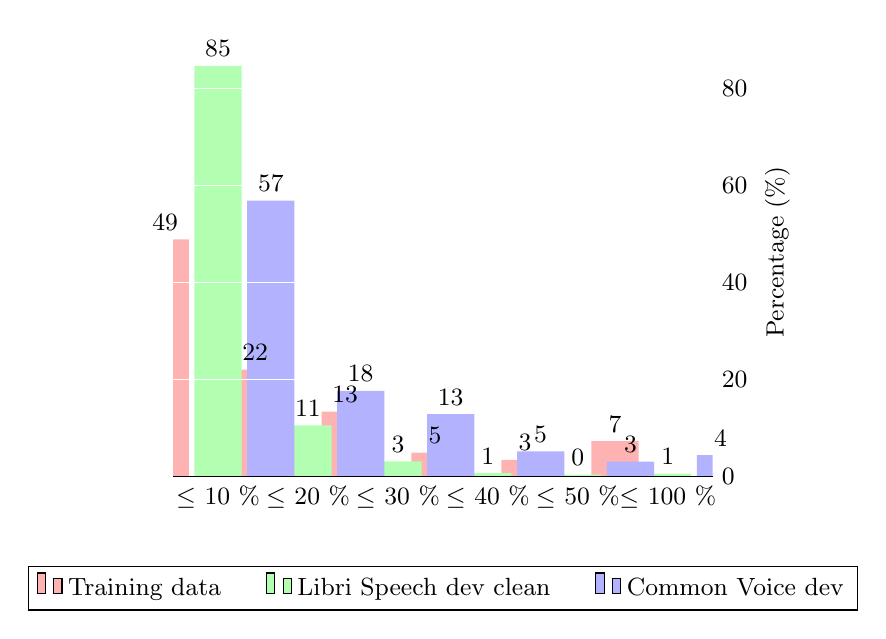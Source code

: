 \begin{tikzpicture}
    \small
  \centering
  \begin{axis}[
        ybar, axis on top,
        bar width=0.6cm,
        ymajorgrids, tick align=inside,
        major grid style={draw=white},
        enlarge y limits={value=.1,upper},
        ymin=0, ymax=84,
        axis x line*=bottom,
        axis y line*=right,
        y axis line style={opacity=0},
        tickwidth=0pt,
        enlarge x limits=true,
        legend style={
            at={(0.5,-0.2)},
            anchor=north,
            legend columns=-1,
            /tikz/every even column/.append style={column sep=0.5cm}
        },
        ylabel={Percentage (\%)},
        ylabel near ticks,
        symbolic x coords={
           $\leq$ 10 \%,
           $\leq$ 20 \%,
           $\leq$ 30 \%,
           $\leq$ 40 \%,
           $\leq$ 50 \%,$\leq$ 100 \%},
       xtick=data,
       nodes near coords={
        \pgfmathprintnumber[precision=0, fixed]{\pgfplotspointmeta}
       }
    ]
        \addplot [draw=none, fill=red!30] coordinates {
            ($\leq$ 10 \%, 48.901)
            ($\leq$ 20 \%, 22.034)
            ($\leq$ 30 \%, 13.392)
            ($\leq$ 40 \%, 4.919)
            ($\leq$ 50 \%, 3.454)
            ($\leq$ 100 \%, 7.3)};
        \addplot [draw=none,fill=green!30] coordinates {
            ($\leq$ 10 \%, 84.655)
            ($\leq$ 20 \%, 10.563)
            ($\leq$ 30 \%, 3.113)
            ($\leq$ 40 \%, 0.704)
            ($\leq$ 50 \%, 0.371)
            ($\leq$ 100 \%, 0.593)};
        \addplot [draw=none,fill=blue!30] coordinates {
            ($\leq$ 10 \%, 56.86)
            ($\leq$ 20 \%, 17.639)
            ($\leq$ 30 \%, 12.842)
            ($\leq$ 40 \%, 5.186)
            ($\leq$ 50 \%, 3.066)
            ($\leq$ 100 \%, 4.408)};
    \legend{Training data,Libri Speech dev clean,Common Voice dev}
  \end{axis}
\end{tikzpicture}
